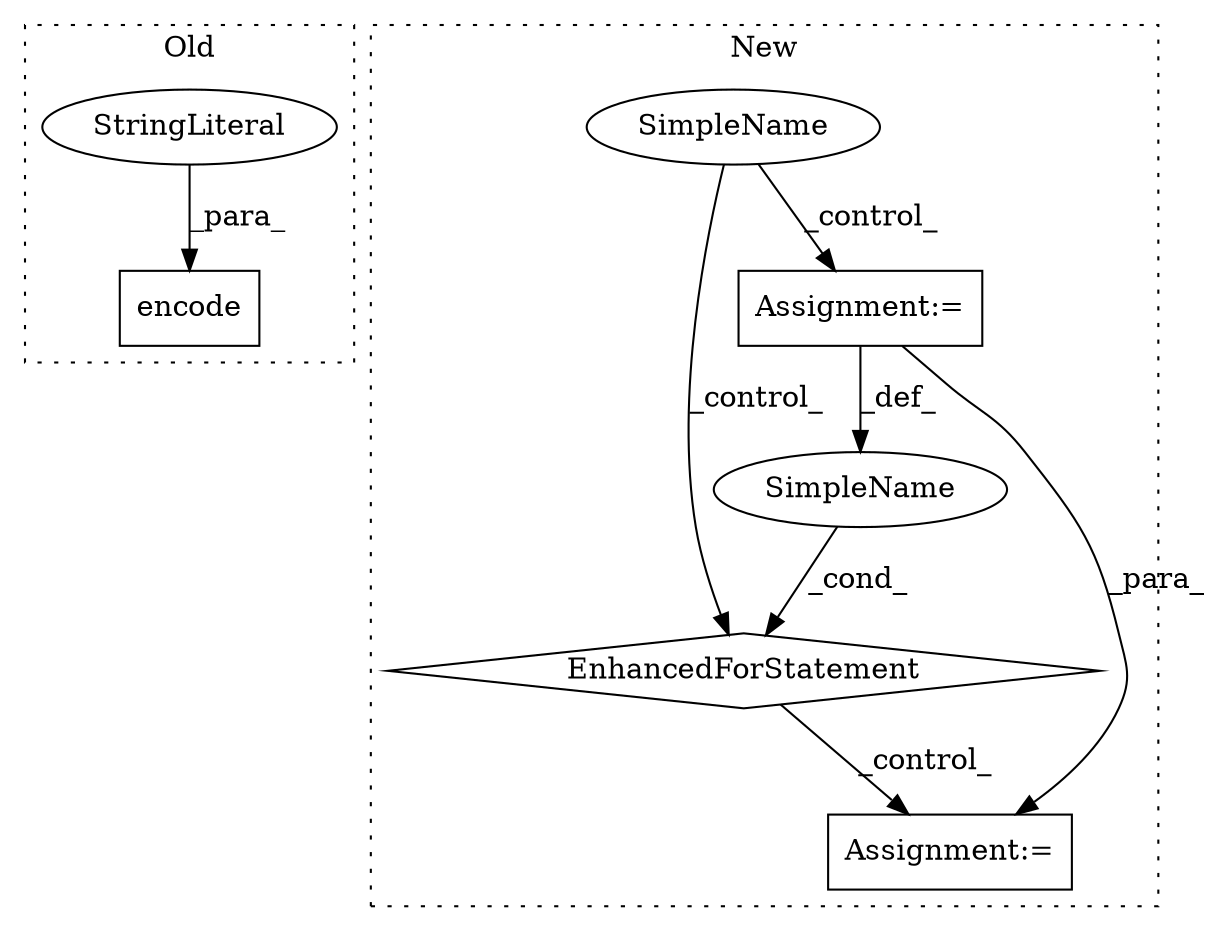 digraph G {
subgraph cluster0 {
1 [label="encode" a="32" s="5811,5825" l="7,1" shape="box"];
4 [label="StringLiteral" a="45" s="5818" l="7" shape="ellipse"];
label = "Old";
style="dotted";
}
subgraph cluster1 {
2 [label="EnhancedForStatement" a="70" s="5806,5911" l="75,2" shape="diamond"];
3 [label="Assignment:=" a="7" s="5806,5911" l="75,2" shape="box"];
5 [label="Assignment:=" a="7" s="5990" l="1" shape="box"];
6 [label="SimpleName" a="42" s="5885" l="5" shape="ellipse"];
7 [label="SimpleName" a="42" s="" l="" shape="ellipse"];
label = "New";
style="dotted";
}
2 -> 5 [label="_control_"];
3 -> 5 [label="_para_"];
3 -> 6 [label="_def_"];
4 -> 1 [label="_para_"];
6 -> 2 [label="_cond_"];
7 -> 2 [label="_control_"];
7 -> 3 [label="_control_"];
}